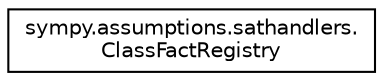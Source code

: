 digraph "Graphical Class Hierarchy"
{
 // LATEX_PDF_SIZE
  edge [fontname="Helvetica",fontsize="10",labelfontname="Helvetica",labelfontsize="10"];
  node [fontname="Helvetica",fontsize="10",shape=record];
  rankdir="LR";
  Node0 [label="sympy.assumptions.sathandlers.\lClassFactRegistry",height=0.2,width=0.4,color="black", fillcolor="white", style="filled",URL="$classsympy_1_1assumptions_1_1sathandlers_1_1ClassFactRegistry.html",tooltip="Fact registry ###."];
}
